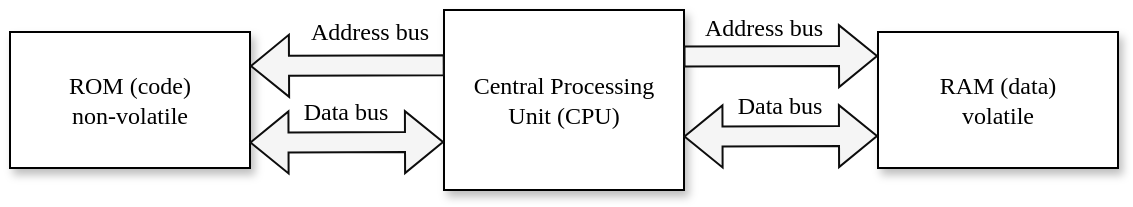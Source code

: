 <mxfile version="21.6.8" type="device">
  <diagram name="Page-1" id="o0gGjXnKV2NdGaAdF3dr">
    <mxGraphModel dx="810" dy="473" grid="1" gridSize="10" guides="1" tooltips="1" connect="1" arrows="1" fold="1" page="1" pageScale="1" pageWidth="850" pageHeight="1100" math="0" shadow="0">
      <root>
        <mxCell id="0" />
        <mxCell id="1" parent="0" />
        <mxCell id="2xPWfeG-TW6VenJA9Tqd-1" value="Central Processing &lt;br&gt;Unit (CPU)" style="rounded=0;whiteSpace=wrap;html=1;fontFamily=Computer Modern;shadow=1;" vertex="1" parent="1">
          <mxGeometry x="359" y="253" width="120" height="90" as="geometry" />
        </mxCell>
        <mxCell id="2xPWfeG-TW6VenJA9Tqd-3" value="RAM (data)&lt;br&gt;volatile" style="rounded=0;whiteSpace=wrap;html=1;fontFamily=Computer Modern;shadow=1;" vertex="1" parent="1">
          <mxGeometry x="576" y="264" width="120" height="68" as="geometry" />
        </mxCell>
        <mxCell id="2xPWfeG-TW6VenJA9Tqd-4" value="Address bus" style="text;html=1;strokeColor=none;fillColor=none;align=center;verticalAlign=middle;whiteSpace=wrap;rounded=0;fontFamily=Computer Modern;" vertex="1" parent="1">
          <mxGeometry x="479" y="252" width="80" height="20" as="geometry" />
        </mxCell>
        <mxCell id="2xPWfeG-TW6VenJA9Tqd-5" value="" style="shape=flexArrow;endArrow=classic;startArrow=classic;html=1;rounded=0;exitX=1.001;exitY=0.821;exitDx=0;exitDy=0;exitPerimeter=0;fillColor=#f5f5f5;strokeColor=#0D0D0D;fontFamily=Computer Modern;" edge="1" parent="1">
          <mxGeometry width="100" height="100" relative="1" as="geometry">
            <mxPoint x="478.76" y="316.28" as="sourcePoint" />
            <mxPoint x="576" y="316" as="targetPoint" />
          </mxGeometry>
        </mxCell>
        <mxCell id="2xPWfeG-TW6VenJA9Tqd-6" value="" style="shape=flexArrow;endArrow=classic;startArrow=none;html=1;rounded=0;exitX=1.001;exitY=0.821;exitDx=0;exitDy=0;exitPerimeter=0;startFill=0;fillColor=#f5f5f5;strokeColor=#0D0D0D;fontFamily=Computer Modern;" edge="1" parent="1">
          <mxGeometry width="100" height="100" relative="1" as="geometry">
            <mxPoint x="478.76" y="276.28" as="sourcePoint" />
            <mxPoint x="576" y="276" as="targetPoint" />
          </mxGeometry>
        </mxCell>
        <mxCell id="2xPWfeG-TW6VenJA9Tqd-7" value="Data bus" style="text;html=1;strokeColor=none;fillColor=none;align=center;verticalAlign=middle;whiteSpace=wrap;rounded=0;fontFamily=Computer Modern;" vertex="1" parent="1">
          <mxGeometry x="487" y="291" width="80" height="20" as="geometry" />
        </mxCell>
        <mxCell id="2xPWfeG-TW6VenJA9Tqd-8" value="ROM (code)&lt;br&gt;non-volatile" style="rounded=0;whiteSpace=wrap;html=1;fontFamily=Computer Modern;shadow=1;" vertex="1" parent="1">
          <mxGeometry x="142" y="264" width="120" height="68" as="geometry" />
        </mxCell>
        <mxCell id="2xPWfeG-TW6VenJA9Tqd-9" value="Address bus" style="text;html=1;strokeColor=none;fillColor=none;align=center;verticalAlign=middle;whiteSpace=wrap;rounded=0;fontFamily=Computer Modern;" vertex="1" parent="1">
          <mxGeometry x="282" y="254" width="80" height="20" as="geometry" />
        </mxCell>
        <mxCell id="2xPWfeG-TW6VenJA9Tqd-10" value="" style="shape=flexArrow;endArrow=classic;startArrow=classic;html=1;rounded=0;exitX=1.001;exitY=0.821;exitDx=0;exitDy=0;exitPerimeter=0;fillColor=#f5f5f5;strokeColor=#0D0D0D;fontFamily=Computer Modern;" edge="1" parent="1">
          <mxGeometry width="100" height="100" relative="1" as="geometry">
            <mxPoint x="261.76" y="319.28" as="sourcePoint" />
            <mxPoint x="359" y="319" as="targetPoint" />
          </mxGeometry>
        </mxCell>
        <mxCell id="2xPWfeG-TW6VenJA9Tqd-11" value="" style="shape=flexArrow;endArrow=classic;startArrow=none;html=1;rounded=0;startFill=0;fillColor=#f5f5f5;strokeColor=#0D0D0D;entryX=1;entryY=0.25;entryDx=0;entryDy=0;exitX=0.003;exitY=0.307;exitDx=0;exitDy=0;exitPerimeter=0;fontFamily=Computer Modern;" edge="1" parent="1" source="2xPWfeG-TW6VenJA9Tqd-1" target="2xPWfeG-TW6VenJA9Tqd-8">
          <mxGeometry width="100" height="100" relative="1" as="geometry">
            <mxPoint x="352" y="280" as="sourcePoint" />
            <mxPoint x="322" y="230" as="targetPoint" />
          </mxGeometry>
        </mxCell>
        <mxCell id="2xPWfeG-TW6VenJA9Tqd-12" value="Data bus" style="text;html=1;strokeColor=none;fillColor=none;align=center;verticalAlign=middle;whiteSpace=wrap;rounded=0;fontFamily=Computer Modern;" vertex="1" parent="1">
          <mxGeometry x="270" y="294" width="80" height="20" as="geometry" />
        </mxCell>
      </root>
    </mxGraphModel>
  </diagram>
</mxfile>
